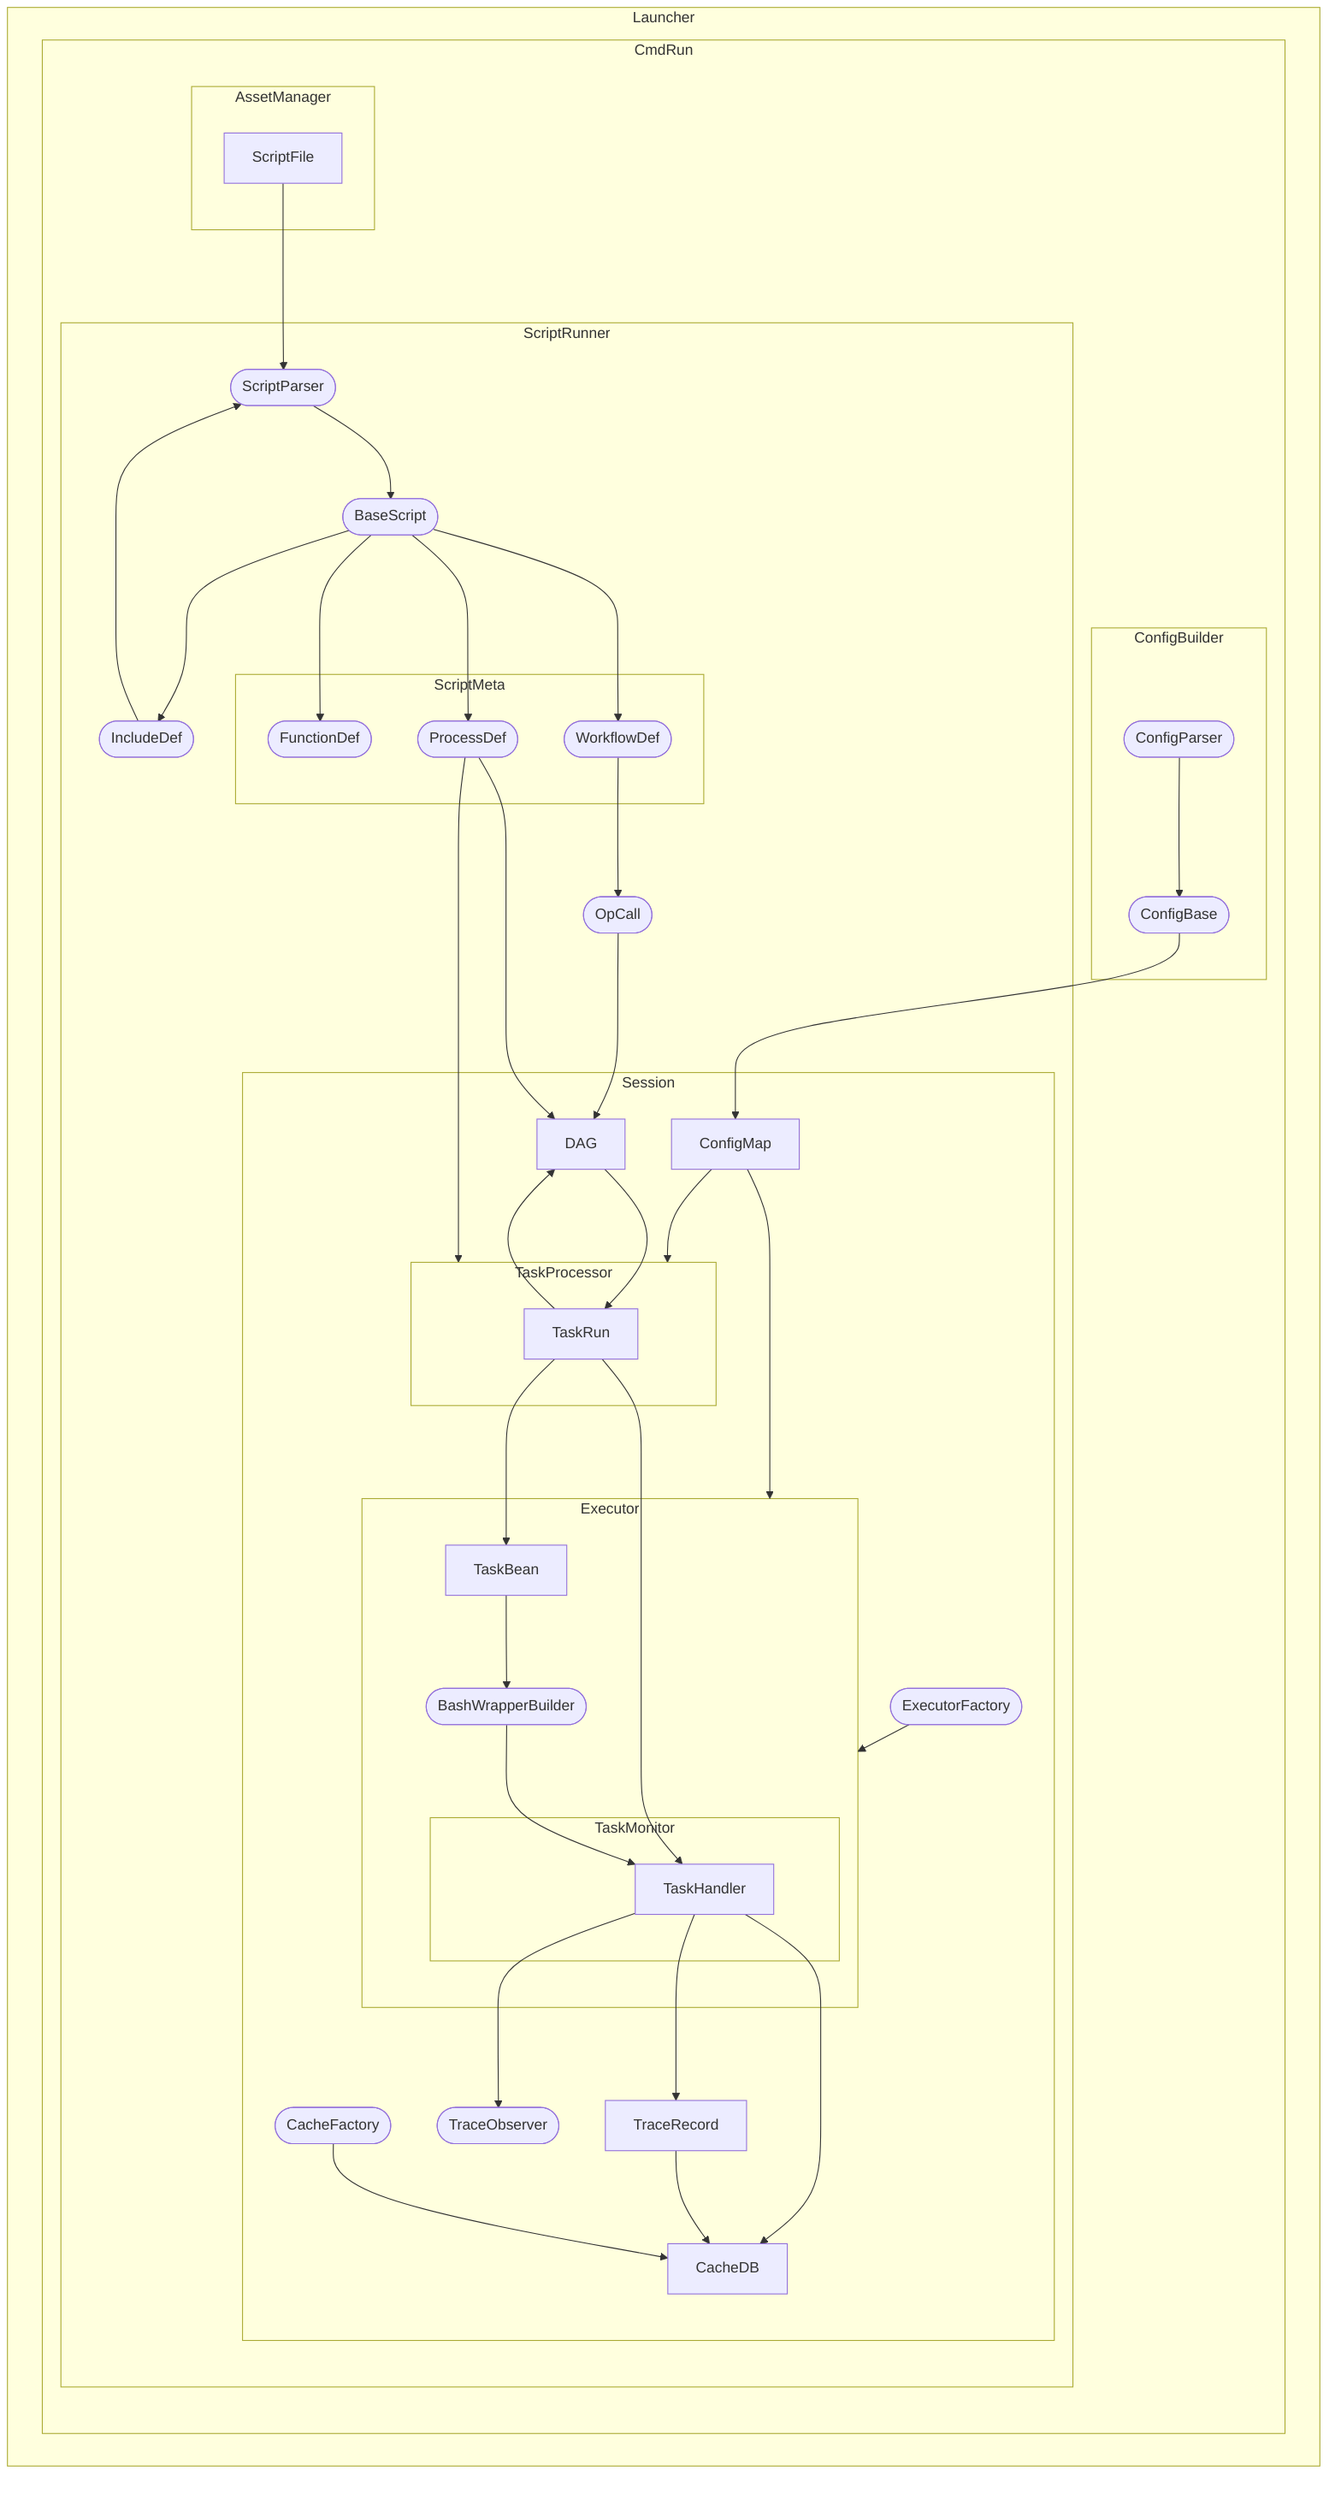 flowchart TB
  subgraph Launcher
    subgraph CmdRun
      subgraph AssetManager
        ScriptFile
      end
      subgraph ConfigBuilder
        ConfigParser([ConfigParser])
        ConfigBase([ConfigBase])
      end
      subgraph ScriptRunner
        subgraph Session
          ConfigMap
          DAG
          ExecutorFactory([ExecutorFactory])
          subgraph TaskProcessor
            TaskRun
          end
          subgraph Executor
            subgraph TaskMonitor
              TaskHandler
            end
            TaskBean
            BashWrapperBuilder([BashWrapperBuilder])
          end
          TraceRecord
          CacheFactory([CacheFactory])
          CacheDB
          TraceObserver([TraceObserver])
        end
        ScriptParser([ScriptParser])
        BaseScript([BaseScript])
        subgraph ScriptMeta
          WorkflowDef([WorkflowDef])
          ProcessDef([ProcessDef])
          FunctionDef([FunctionDef])
        end
        IncludeDef([IncludeDef])
        OpCall([OpCall])
      end
      ConfigParser --> ConfigBase
      ConfigBase --> ConfigMap
      ScriptFile --> ScriptParser
      ScriptParser --> BaseScript
      BaseScript --> WorkflowDef
      BaseScript --> ProcessDef
      BaseScript --> FunctionDef
      BaseScript --> IncludeDef
      IncludeDef --> ScriptParser
      WorkflowDef --> OpCall
      OpCall --> DAG
      ProcessDef --> DAG
      DAG --> TaskRun
      TaskRun --> DAG
      ExecutorFactory --> Executor
      ConfigMap --> Executor
      ProcessDef --> TaskProcessor
      ConfigMap --> TaskProcessor
      TaskRun --> TaskHandler
      TaskRun --> TaskBean
      TaskBean --> BashWrapperBuilder
      BashWrapperBuilder --> TaskHandler
      CacheFactory --> CacheDB
      TaskHandler --> CacheDB
      TaskHandler --> TraceRecord
      TraceRecord --> CacheDB
      TaskHandler --> TraceObserver
    end
  end